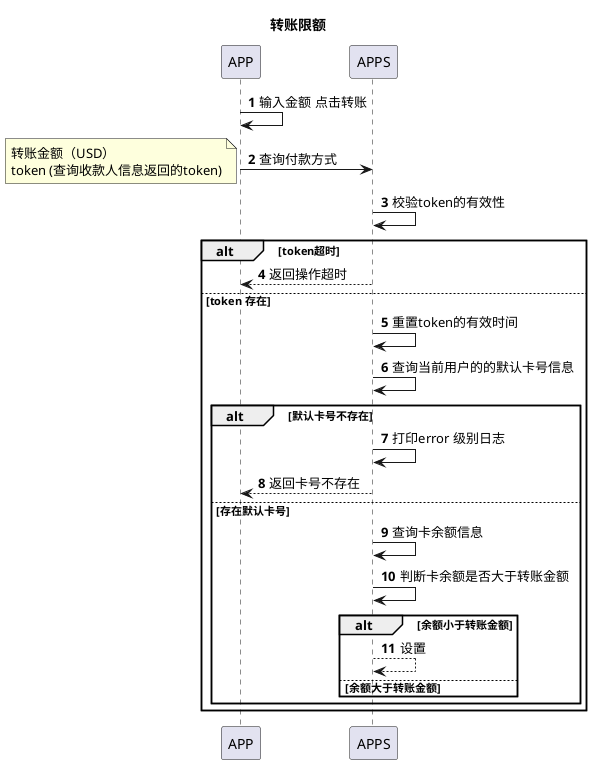 @startuml
title:转账限额
autonumber
APP->APP:输入金额 点击转账
APP->APPS:查询付款方式
note left:转账金额（USD）\ntoken (查询收款人信息返回的token)
APPS->APPS:校验token的有效性
alt token超时
APPS-->APP:返回操作超时
else token 存在
APPS->APPS:重置token的有效时间
APPS->APPS:查询当前用户的的默认卡号信息
alt 默认卡号不存在
APPS->APPS:打印error 级别日志
APPS-->APP:返回卡号不存在
else 存在默认卡号
APPS->APPS:查询卡余额信息
APPS->APPS:判断卡余额是否大于转账金额
alt 余额小于转账金额
APPS-->APPS:设置
else 余额大于转账金额
end
end






end


@enduml